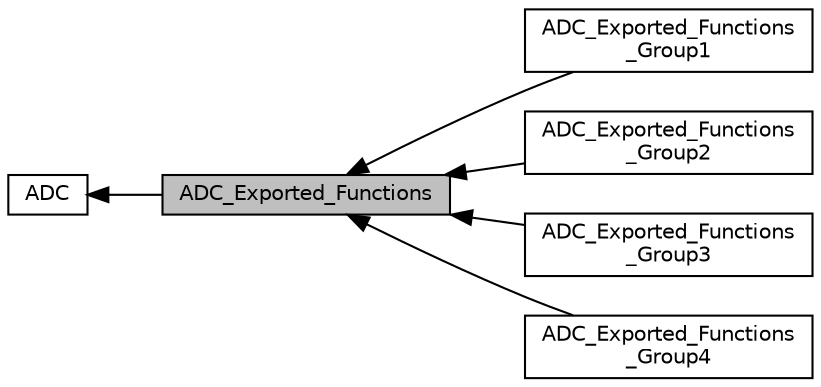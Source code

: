 digraph "ADC_Exported_Functions"
{
  edge [fontname="Helvetica",fontsize="10",labelfontname="Helvetica",labelfontsize="10"];
  node [fontname="Helvetica",fontsize="10",shape=record];
  rankdir=LR;
  Node0 [label="ADC_Exported_Functions",height=0.2,width=0.4,color="black", fillcolor="grey75", style="filled", fontcolor="black"];
  Node1 [label="ADC",height=0.2,width=0.4,color="black", fillcolor="white", style="filled",URL="$group___a_d_c.html",tooltip="ADC driver modules. "];
  Node2 [label="ADC_Exported_Functions\l_Group1",height=0.2,width=0.4,color="black", fillcolor="white", style="filled",URL="$group___a_d_c___exported___functions___group1.html"];
  Node3 [label="ADC_Exported_Functions\l_Group2",height=0.2,width=0.4,color="black", fillcolor="white", style="filled",URL="$group___a_d_c___exported___functions___group2.html"];
  Node4 [label="ADC_Exported_Functions\l_Group3",height=0.2,width=0.4,color="black", fillcolor="white", style="filled",URL="$group___a_d_c___exported___functions___group3.html"];
  Node5 [label="ADC_Exported_Functions\l_Group4",height=0.2,width=0.4,color="black", fillcolor="white", style="filled",URL="$group___a_d_c___exported___functions___group4.html"];
  Node1->Node0 [shape=plaintext, dir="back", style="solid"];
  Node0->Node2 [shape=plaintext, dir="back", style="solid"];
  Node0->Node3 [shape=plaintext, dir="back", style="solid"];
  Node0->Node4 [shape=plaintext, dir="back", style="solid"];
  Node0->Node5 [shape=plaintext, dir="back", style="solid"];
}

